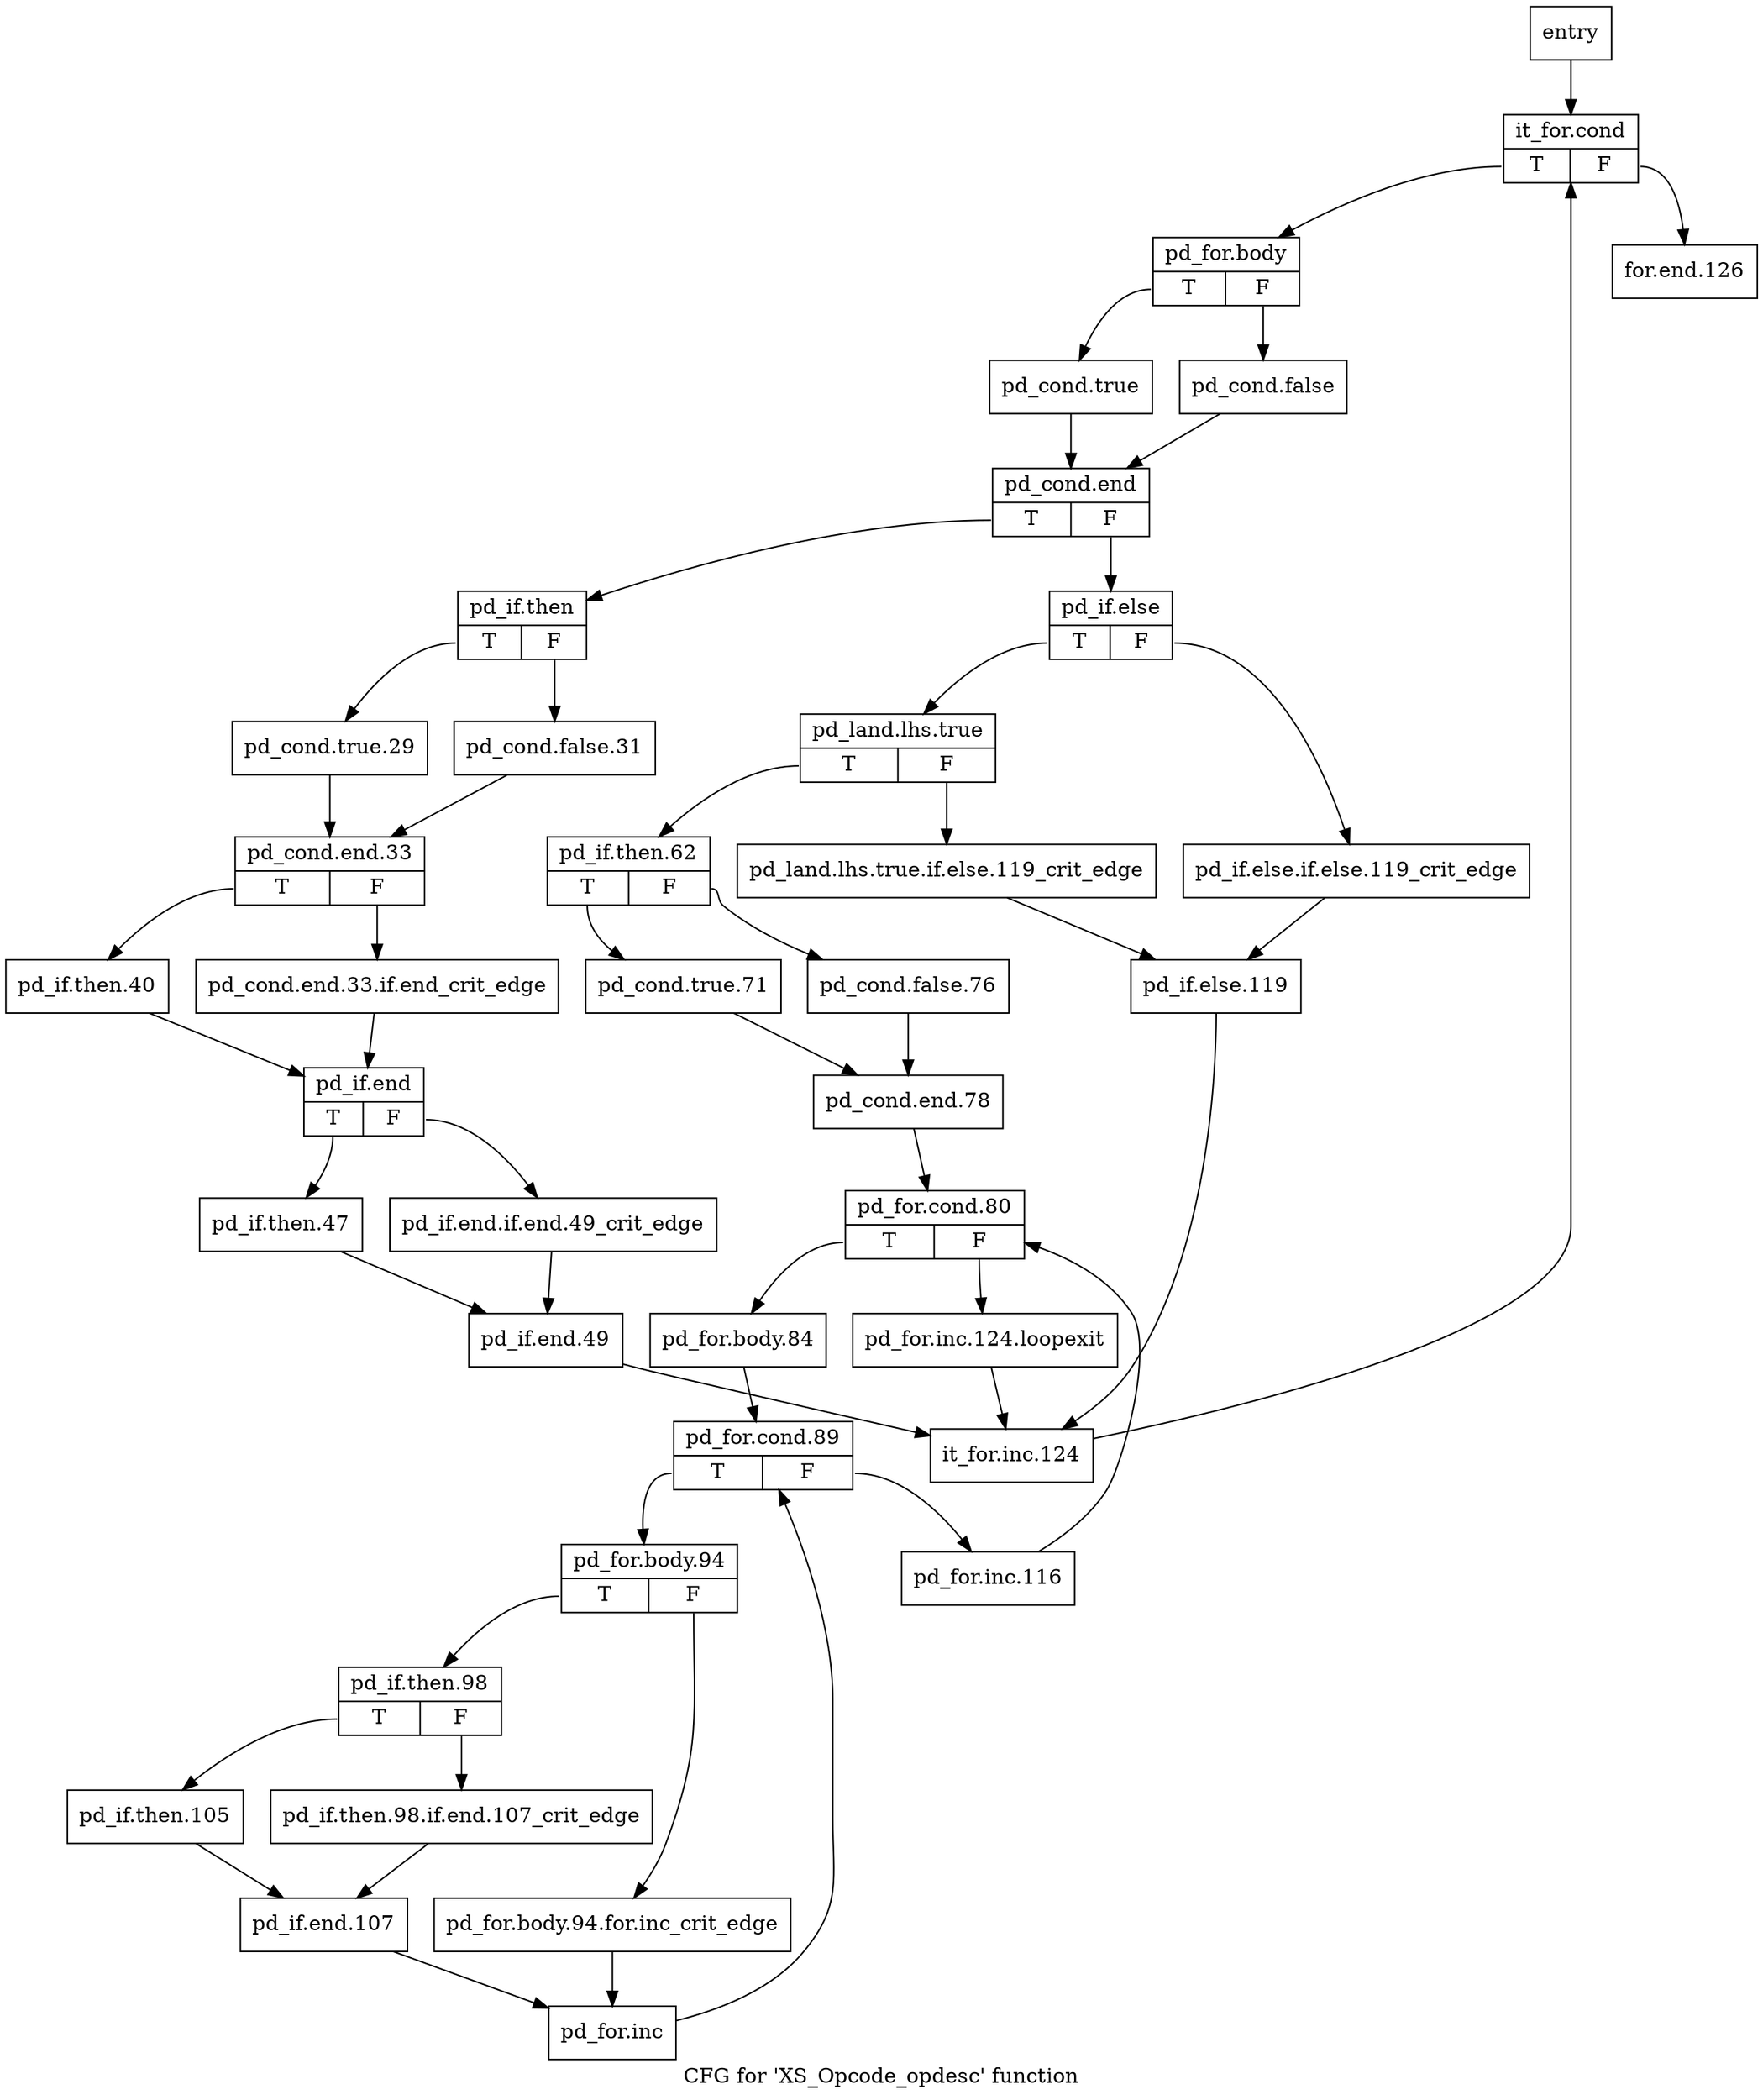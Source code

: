 digraph "CFG for 'XS_Opcode_opdesc' function" {
	label="CFG for 'XS_Opcode_opdesc' function";

	Node0x4a6d6a0 [shape=record,label="{entry}"];
	Node0x4a6d6a0 -> Node0x4a725a0;
	Node0x4a725a0 [shape=record,label="{it_for.cond|{<s0>T|<s1>F}}"];
	Node0x4a725a0:s0 -> Node0x4a725f0;
	Node0x4a725a0:s1 -> Node0x4a73130;
	Node0x4a725f0 [shape=record,label="{pd_for.body|{<s0>T|<s1>F}}"];
	Node0x4a725f0:s0 -> Node0x4a72640;
	Node0x4a725f0:s1 -> Node0x4a72690;
	Node0x4a72640 [shape=record,label="{pd_cond.true}"];
	Node0x4a72640 -> Node0x4a726e0;
	Node0x4a72690 [shape=record,label="{pd_cond.false}"];
	Node0x4a72690 -> Node0x4a726e0;
	Node0x4a726e0 [shape=record,label="{pd_cond.end|{<s0>T|<s1>F}}"];
	Node0x4a726e0:s0 -> Node0x4a72730;
	Node0x4a726e0:s1 -> Node0x4a72a50;
	Node0x4a72730 [shape=record,label="{pd_if.then|{<s0>T|<s1>F}}"];
	Node0x4a72730:s0 -> Node0x4a72780;
	Node0x4a72730:s1 -> Node0x4a727d0;
	Node0x4a72780 [shape=record,label="{pd_cond.true.29}"];
	Node0x4a72780 -> Node0x4a72820;
	Node0x4a727d0 [shape=record,label="{pd_cond.false.31}"];
	Node0x4a727d0 -> Node0x4a72820;
	Node0x4a72820 [shape=record,label="{pd_cond.end.33|{<s0>T|<s1>F}}"];
	Node0x4a72820:s0 -> Node0x4a728c0;
	Node0x4a72820:s1 -> Node0x4a72870;
	Node0x4a72870 [shape=record,label="{pd_cond.end.33.if.end_crit_edge}"];
	Node0x4a72870 -> Node0x4a72910;
	Node0x4a728c0 [shape=record,label="{pd_if.then.40}"];
	Node0x4a728c0 -> Node0x4a72910;
	Node0x4a72910 [shape=record,label="{pd_if.end|{<s0>T|<s1>F}}"];
	Node0x4a72910:s0 -> Node0x4a729b0;
	Node0x4a72910:s1 -> Node0x4a72960;
	Node0x4a72960 [shape=record,label="{pd_if.end.if.end.49_crit_edge}"];
	Node0x4a72960 -> Node0x4a72a00;
	Node0x4a729b0 [shape=record,label="{pd_if.then.47}"];
	Node0x4a729b0 -> Node0x4a72a00;
	Node0x4a72a00 [shape=record,label="{pd_if.end.49}"];
	Node0x4a72a00 -> Node0x4a730e0;
	Node0x4a72a50 [shape=record,label="{pd_if.else|{<s0>T|<s1>F}}"];
	Node0x4a72a50:s0 -> Node0x4a72af0;
	Node0x4a72a50:s1 -> Node0x4a72aa0;
	Node0x4a72aa0 [shape=record,label="{pd_if.else.if.else.119_crit_edge}"];
	Node0x4a72aa0 -> Node0x4a73040;
	Node0x4a72af0 [shape=record,label="{pd_land.lhs.true|{<s0>T|<s1>F}}"];
	Node0x4a72af0:s0 -> Node0x4a72b90;
	Node0x4a72af0:s1 -> Node0x4a72b40;
	Node0x4a72b40 [shape=record,label="{pd_land.lhs.true.if.else.119_crit_edge}"];
	Node0x4a72b40 -> Node0x4a73040;
	Node0x4a72b90 [shape=record,label="{pd_if.then.62|{<s0>T|<s1>F}}"];
	Node0x4a72b90:s0 -> Node0x4a72be0;
	Node0x4a72b90:s1 -> Node0x4a72c30;
	Node0x4a72be0 [shape=record,label="{pd_cond.true.71}"];
	Node0x4a72be0 -> Node0x4a72c80;
	Node0x4a72c30 [shape=record,label="{pd_cond.false.76}"];
	Node0x4a72c30 -> Node0x4a72c80;
	Node0x4a72c80 [shape=record,label="{pd_cond.end.78}"];
	Node0x4a72c80 -> Node0x4a72cd0;
	Node0x4a72cd0 [shape=record,label="{pd_for.cond.80|{<s0>T|<s1>F}}"];
	Node0x4a72cd0:s0 -> Node0x4a72d20;
	Node0x4a72cd0:s1 -> Node0x4a73090;
	Node0x4a72d20 [shape=record,label="{pd_for.body.84}"];
	Node0x4a72d20 -> Node0x4a72d70;
	Node0x4a72d70 [shape=record,label="{pd_for.cond.89|{<s0>T|<s1>F}}"];
	Node0x4a72d70:s0 -> Node0x4a72dc0;
	Node0x4a72d70:s1 -> Node0x4a72ff0;
	Node0x4a72dc0 [shape=record,label="{pd_for.body.94|{<s0>T|<s1>F}}"];
	Node0x4a72dc0:s0 -> Node0x4a72e60;
	Node0x4a72dc0:s1 -> Node0x4a72e10;
	Node0x4a72e10 [shape=record,label="{pd_for.body.94.for.inc_crit_edge}"];
	Node0x4a72e10 -> Node0x4a72fa0;
	Node0x4a72e60 [shape=record,label="{pd_if.then.98|{<s0>T|<s1>F}}"];
	Node0x4a72e60:s0 -> Node0x4a72f00;
	Node0x4a72e60:s1 -> Node0x4a72eb0;
	Node0x4a72eb0 [shape=record,label="{pd_if.then.98.if.end.107_crit_edge}"];
	Node0x4a72eb0 -> Node0x4a72f50;
	Node0x4a72f00 [shape=record,label="{pd_if.then.105}"];
	Node0x4a72f00 -> Node0x4a72f50;
	Node0x4a72f50 [shape=record,label="{pd_if.end.107}"];
	Node0x4a72f50 -> Node0x4a72fa0;
	Node0x4a72fa0 [shape=record,label="{pd_for.inc}"];
	Node0x4a72fa0 -> Node0x4a72d70;
	Node0x4a72ff0 [shape=record,label="{pd_for.inc.116}"];
	Node0x4a72ff0 -> Node0x4a72cd0;
	Node0x4a73040 [shape=record,label="{pd_if.else.119}"];
	Node0x4a73040 -> Node0x4a730e0;
	Node0x4a73090 [shape=record,label="{pd_for.inc.124.loopexit}"];
	Node0x4a73090 -> Node0x4a730e0;
	Node0x4a730e0 [shape=record,label="{it_for.inc.124}"];
	Node0x4a730e0 -> Node0x4a725a0;
	Node0x4a73130 [shape=record,label="{for.end.126}"];
}
